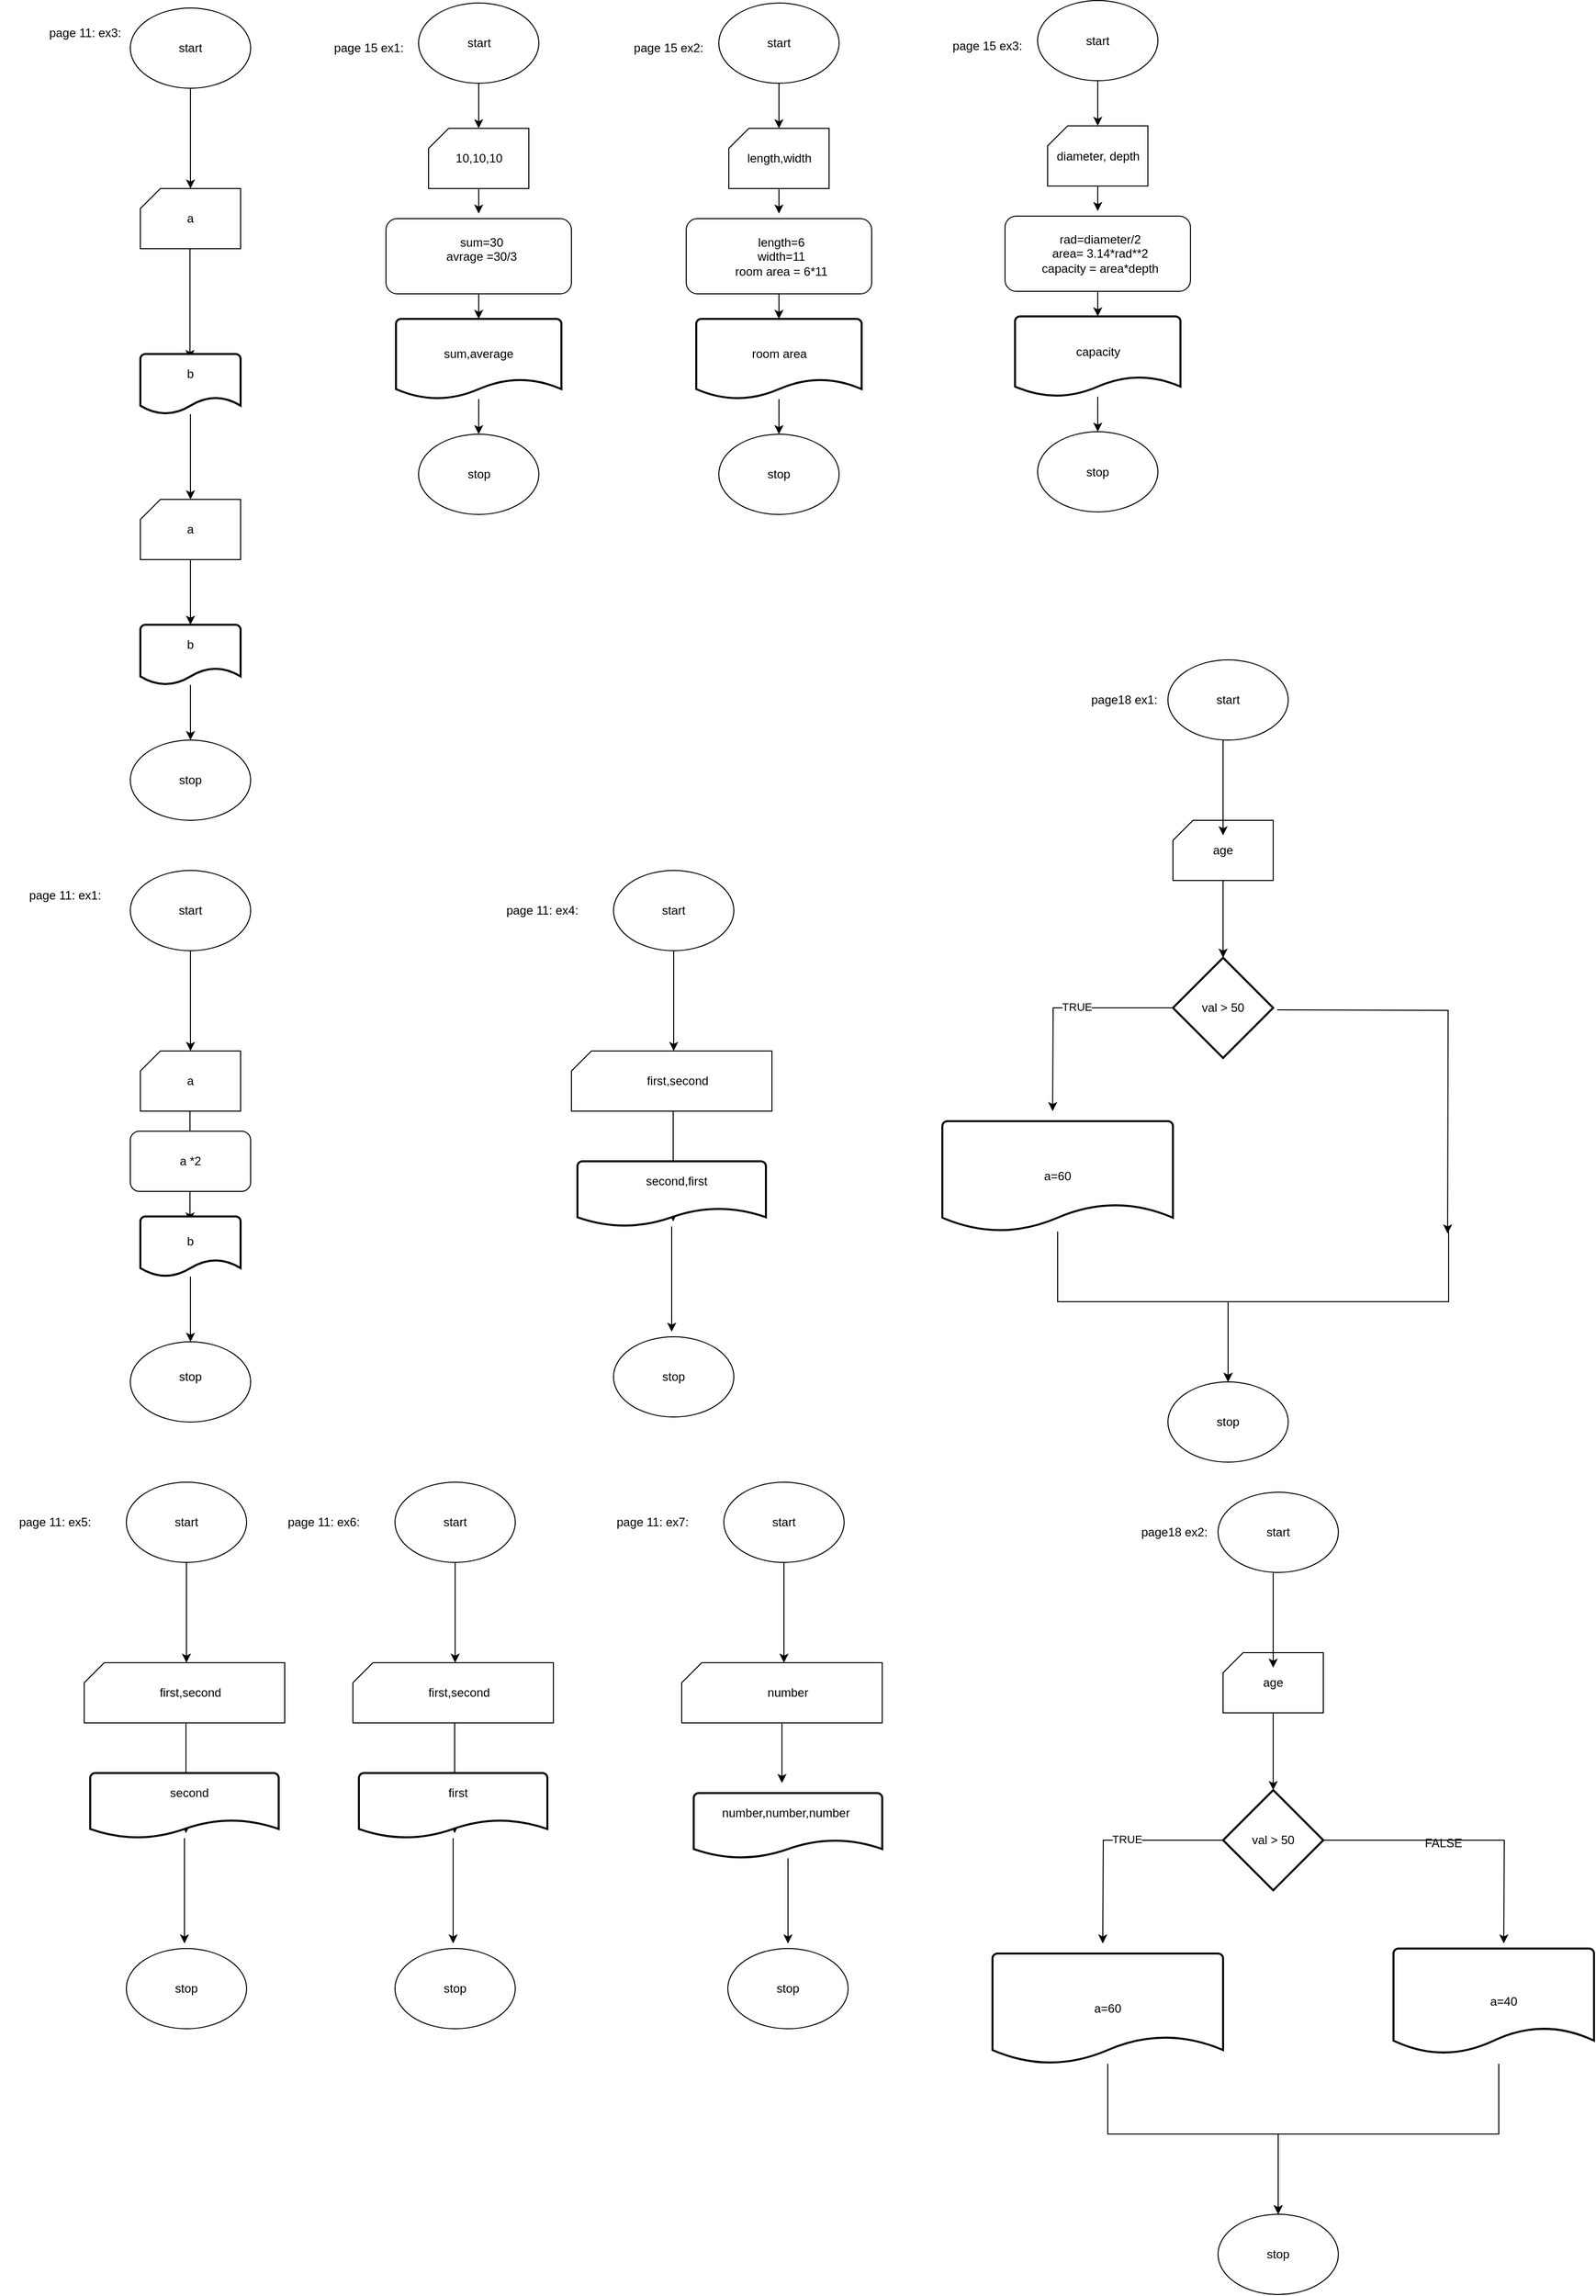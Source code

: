 <mxfile version="23.1.8" type="device">
  <diagram name="Page-1" id="hLnUzKsIZfY_c8V2M1LN">
    <mxGraphModel dx="2030" dy="745" grid="1" gridSize="10" guides="1" tooltips="1" connect="1" arrows="1" fold="1" page="1" pageScale="1" pageWidth="850" pageHeight="1100" math="0" shadow="0">
      <root>
        <mxCell id="0" />
        <mxCell id="1" parent="0" />
        <mxCell id="En5BO94fpWZc0f9aam7_-2" style="edgeStyle=orthogonalEdgeStyle;rounded=0;orthogonalLoop=1;jettySize=auto;html=1;" parent="1" source="En5BO94fpWZc0f9aam7_-1" edge="1">
          <mxGeometry relative="1" as="geometry">
            <mxPoint x="-640" y="260" as="targetPoint" />
          </mxGeometry>
        </mxCell>
        <mxCell id="En5BO94fpWZc0f9aam7_-1" value="" style="ellipse;whiteSpace=wrap;html=1;" parent="1" vertex="1">
          <mxGeometry x="-700" y="80" width="120" height="80" as="geometry" />
        </mxCell>
        <mxCell id="En5BO94fpWZc0f9aam7_-5" style="edgeStyle=orthogonalEdgeStyle;rounded=0;orthogonalLoop=1;jettySize=auto;html=1;entryX=0.5;entryY=0;entryDx=0;entryDy=0;entryPerimeter=0;" parent="1" edge="1">
          <mxGeometry relative="1" as="geometry">
            <mxPoint x="-640.5" y="430" as="targetPoint" />
            <mxPoint x="-640.5" y="310" as="sourcePoint" />
            <Array as="points">
              <mxPoint x="-640" y="390" />
              <mxPoint x="-640" y="390" />
            </Array>
          </mxGeometry>
        </mxCell>
        <mxCell id="En5BO94fpWZc0f9aam7_-4" value="" style="verticalLabelPosition=bottom;verticalAlign=top;html=1;shape=card;whiteSpace=wrap;size=20;arcSize=12;" parent="1" vertex="1">
          <mxGeometry x="-690" y="260" width="100" height="60" as="geometry" />
        </mxCell>
        <mxCell id="En5BO94fpWZc0f9aam7_-6" value="a" style="text;html=1;align=center;verticalAlign=middle;whiteSpace=wrap;rounded=0;" parent="1" vertex="1">
          <mxGeometry x="-670" y="275" width="60" height="30" as="geometry" />
        </mxCell>
        <mxCell id="En5BO94fpWZc0f9aam7_-9" value="start" style="text;html=1;align=center;verticalAlign=middle;whiteSpace=wrap;rounded=0;" parent="1" vertex="1">
          <mxGeometry x="-670" y="105" width="60" height="30" as="geometry" />
        </mxCell>
        <mxCell id="En5BO94fpWZc0f9aam7_-14" value="" style="ellipse;whiteSpace=wrap;html=1;" parent="1" vertex="1">
          <mxGeometry x="-700" y="810" width="120" height="80" as="geometry" />
        </mxCell>
        <mxCell id="En5BO94fpWZc0f9aam7_-15" value="stop" style="text;html=1;align=center;verticalAlign=middle;whiteSpace=wrap;rounded=0;" parent="1" vertex="1">
          <mxGeometry x="-670" y="835" width="60" height="30" as="geometry" />
        </mxCell>
        <mxCell id="i2CHwRuFtvmLIltVAc5B-16" value="" style="strokeWidth=2;html=1;shape=mxgraph.flowchart.document2;whiteSpace=wrap;size=0.283;" vertex="1" parent="1">
          <mxGeometry x="-690" y="425" width="100" height="60" as="geometry" />
        </mxCell>
        <mxCell id="i2CHwRuFtvmLIltVAc5B-17" value="b" style="text;html=1;align=center;verticalAlign=middle;whiteSpace=wrap;rounded=0;" vertex="1" parent="1">
          <mxGeometry x="-670" y="430" width="60" height="30" as="geometry" />
        </mxCell>
        <mxCell id="i2CHwRuFtvmLIltVAc5B-28" style="edgeStyle=orthogonalEdgeStyle;rounded=0;orthogonalLoop=1;jettySize=auto;html=1;exitX=0.5;exitY=1;exitDx=0;exitDy=0;exitPerimeter=0;" edge="1" parent="1" source="i2CHwRuFtvmLIltVAc5B-24" target="i2CHwRuFtvmLIltVAc5B-26">
          <mxGeometry relative="1" as="geometry" />
        </mxCell>
        <mxCell id="i2CHwRuFtvmLIltVAc5B-24" value="" style="verticalLabelPosition=bottom;verticalAlign=top;html=1;shape=card;whiteSpace=wrap;size=20;arcSize=12;" vertex="1" parent="1">
          <mxGeometry x="-690" y="570" width="100" height="60" as="geometry" />
        </mxCell>
        <mxCell id="i2CHwRuFtvmLIltVAc5B-25" value="a" style="text;html=1;align=center;verticalAlign=middle;whiteSpace=wrap;rounded=0;" vertex="1" parent="1">
          <mxGeometry x="-670" y="585" width="60" height="30" as="geometry" />
        </mxCell>
        <mxCell id="i2CHwRuFtvmLIltVAc5B-30" style="edgeStyle=orthogonalEdgeStyle;rounded=0;orthogonalLoop=1;jettySize=auto;html=1;entryX=0.5;entryY=0;entryDx=0;entryDy=0;" edge="1" parent="1" source="i2CHwRuFtvmLIltVAc5B-26" target="En5BO94fpWZc0f9aam7_-14">
          <mxGeometry relative="1" as="geometry" />
        </mxCell>
        <mxCell id="i2CHwRuFtvmLIltVAc5B-26" value="" style="strokeWidth=2;html=1;shape=mxgraph.flowchart.document2;whiteSpace=wrap;size=0.283;" vertex="1" parent="1">
          <mxGeometry x="-690" y="695" width="100" height="60" as="geometry" />
        </mxCell>
        <mxCell id="i2CHwRuFtvmLIltVAc5B-27" value="b" style="text;html=1;align=center;verticalAlign=middle;whiteSpace=wrap;rounded=0;" vertex="1" parent="1">
          <mxGeometry x="-670" y="700" width="60" height="30" as="geometry" />
        </mxCell>
        <mxCell id="i2CHwRuFtvmLIltVAc5B-29" style="edgeStyle=orthogonalEdgeStyle;rounded=0;orthogonalLoop=1;jettySize=auto;html=1;entryX=0.5;entryY=0;entryDx=0;entryDy=0;entryPerimeter=0;" edge="1" parent="1" source="i2CHwRuFtvmLIltVAc5B-16" target="i2CHwRuFtvmLIltVAc5B-24">
          <mxGeometry relative="1" as="geometry" />
        </mxCell>
        <mxCell id="i2CHwRuFtvmLIltVAc5B-31" style="edgeStyle=orthogonalEdgeStyle;rounded=0;orthogonalLoop=1;jettySize=auto;html=1;" edge="1" parent="1" source="i2CHwRuFtvmLIltVAc5B-32">
          <mxGeometry relative="1" as="geometry">
            <mxPoint x="-640" y="1120" as="targetPoint" />
          </mxGeometry>
        </mxCell>
        <mxCell id="i2CHwRuFtvmLIltVAc5B-32" value="" style="ellipse;whiteSpace=wrap;html=1;" vertex="1" parent="1">
          <mxGeometry x="-700" y="940" width="120" height="80" as="geometry" />
        </mxCell>
        <mxCell id="i2CHwRuFtvmLIltVAc5B-33" style="edgeStyle=orthogonalEdgeStyle;rounded=0;orthogonalLoop=1;jettySize=auto;html=1;entryX=0.5;entryY=0;entryDx=0;entryDy=0;entryPerimeter=0;" edge="1" parent="1">
          <mxGeometry relative="1" as="geometry">
            <mxPoint x="-640.5" y="1290" as="targetPoint" />
            <mxPoint x="-640.5" y="1170" as="sourcePoint" />
            <Array as="points">
              <mxPoint x="-640" y="1250" />
              <mxPoint x="-640" y="1250" />
            </Array>
          </mxGeometry>
        </mxCell>
        <mxCell id="i2CHwRuFtvmLIltVAc5B-34" value="" style="verticalLabelPosition=bottom;verticalAlign=top;html=1;shape=card;whiteSpace=wrap;size=20;arcSize=12;" vertex="1" parent="1">
          <mxGeometry x="-690" y="1120" width="100" height="60" as="geometry" />
        </mxCell>
        <mxCell id="i2CHwRuFtvmLIltVAc5B-35" value="a" style="text;html=1;align=center;verticalAlign=middle;whiteSpace=wrap;rounded=0;" vertex="1" parent="1">
          <mxGeometry x="-670" y="1135" width="60" height="30" as="geometry" />
        </mxCell>
        <mxCell id="i2CHwRuFtvmLIltVAc5B-36" value="start" style="text;html=1;align=center;verticalAlign=middle;whiteSpace=wrap;rounded=0;" vertex="1" parent="1">
          <mxGeometry x="-670" y="965" width="60" height="30" as="geometry" />
        </mxCell>
        <mxCell id="i2CHwRuFtvmLIltVAc5B-41" style="edgeStyle=orthogonalEdgeStyle;rounded=0;orthogonalLoop=1;jettySize=auto;html=1;entryX=0.5;entryY=0;entryDx=0;entryDy=0;" edge="1" parent="1" source="i2CHwRuFtvmLIltVAc5B-37" target="i2CHwRuFtvmLIltVAc5B-39">
          <mxGeometry relative="1" as="geometry" />
        </mxCell>
        <mxCell id="i2CHwRuFtvmLIltVAc5B-37" value="" style="strokeWidth=2;html=1;shape=mxgraph.flowchart.document2;whiteSpace=wrap;size=0.283;" vertex="1" parent="1">
          <mxGeometry x="-690" y="1285" width="100" height="60" as="geometry" />
        </mxCell>
        <mxCell id="i2CHwRuFtvmLIltVAc5B-39" value="" style="ellipse;whiteSpace=wrap;html=1;" vertex="1" parent="1">
          <mxGeometry x="-700" y="1410" width="120" height="80" as="geometry" />
        </mxCell>
        <mxCell id="i2CHwRuFtvmLIltVAc5B-40" value="stop" style="text;html=1;align=center;verticalAlign=middle;whiteSpace=wrap;rounded=0;" vertex="1" parent="1">
          <mxGeometry x="-670" y="1430" width="60" height="30" as="geometry" />
        </mxCell>
        <mxCell id="i2CHwRuFtvmLIltVAc5B-42" value="page 11: ex1:" style="text;html=1;align=center;verticalAlign=middle;whiteSpace=wrap;rounded=0;" vertex="1" parent="1">
          <mxGeometry x="-820" y="950" width="110" height="30" as="geometry" />
        </mxCell>
        <mxCell id="i2CHwRuFtvmLIltVAc5B-43" value="page 11: ex3:" style="text;html=1;align=center;verticalAlign=middle;whiteSpace=wrap;rounded=0;" vertex="1" parent="1">
          <mxGeometry x="-800" y="90" width="110" height="30" as="geometry" />
        </mxCell>
        <mxCell id="i2CHwRuFtvmLIltVAc5B-44" style="edgeStyle=orthogonalEdgeStyle;rounded=0;orthogonalLoop=1;jettySize=auto;html=1;" edge="1" parent="1" source="i2CHwRuFtvmLIltVAc5B-45">
          <mxGeometry relative="1" as="geometry">
            <mxPoint x="-158" y="1120" as="targetPoint" />
          </mxGeometry>
        </mxCell>
        <mxCell id="i2CHwRuFtvmLIltVAc5B-45" value="" style="ellipse;whiteSpace=wrap;html=1;" vertex="1" parent="1">
          <mxGeometry x="-218" y="940" width="120" height="80" as="geometry" />
        </mxCell>
        <mxCell id="i2CHwRuFtvmLIltVAc5B-46" style="edgeStyle=orthogonalEdgeStyle;rounded=0;orthogonalLoop=1;jettySize=auto;html=1;entryX=0.5;entryY=0;entryDx=0;entryDy=0;entryPerimeter=0;" edge="1" parent="1">
          <mxGeometry relative="1" as="geometry">
            <mxPoint x="-158.5" y="1290" as="targetPoint" />
            <mxPoint x="-158.5" y="1170" as="sourcePoint" />
            <Array as="points">
              <mxPoint x="-158" y="1250" />
              <mxPoint x="-158" y="1250" />
            </Array>
          </mxGeometry>
        </mxCell>
        <mxCell id="i2CHwRuFtvmLIltVAc5B-47" value="" style="verticalLabelPosition=bottom;verticalAlign=top;html=1;shape=card;whiteSpace=wrap;size=20;arcSize=12;" vertex="1" parent="1">
          <mxGeometry x="-260" y="1120" width="200" height="60" as="geometry" />
        </mxCell>
        <mxCell id="i2CHwRuFtvmLIltVAc5B-48" value="first,second" style="text;html=1;align=center;verticalAlign=middle;whiteSpace=wrap;rounded=0;" vertex="1" parent="1">
          <mxGeometry x="-228" y="1135" width="148" height="30" as="geometry" />
        </mxCell>
        <mxCell id="i2CHwRuFtvmLIltVAc5B-49" value="start" style="text;html=1;align=center;verticalAlign=middle;whiteSpace=wrap;rounded=0;" vertex="1" parent="1">
          <mxGeometry x="-188" y="965" width="60" height="30" as="geometry" />
        </mxCell>
        <mxCell id="i2CHwRuFtvmLIltVAc5B-54" style="edgeStyle=orthogonalEdgeStyle;rounded=0;orthogonalLoop=1;jettySize=auto;html=1;" edge="1" parent="1" source="i2CHwRuFtvmLIltVAc5B-50">
          <mxGeometry relative="1" as="geometry">
            <mxPoint x="-160" y="1400" as="targetPoint" />
          </mxGeometry>
        </mxCell>
        <mxCell id="i2CHwRuFtvmLIltVAc5B-50" value="" style="strokeWidth=2;html=1;shape=mxgraph.flowchart.document2;whiteSpace=wrap;size=0.283;" vertex="1" parent="1">
          <mxGeometry x="-254" y="1230" width="188" height="65" as="geometry" />
        </mxCell>
        <mxCell id="i2CHwRuFtvmLIltVAc5B-51" value="second,first" style="text;html=1;align=center;verticalAlign=middle;whiteSpace=wrap;rounded=0;" vertex="1" parent="1">
          <mxGeometry x="-234" y="1235" width="158" height="30" as="geometry" />
        </mxCell>
        <mxCell id="i2CHwRuFtvmLIltVAc5B-52" value="" style="ellipse;whiteSpace=wrap;html=1;" vertex="1" parent="1">
          <mxGeometry x="-218" y="1405" width="120" height="80" as="geometry" />
        </mxCell>
        <mxCell id="i2CHwRuFtvmLIltVAc5B-53" value="stop" style="text;html=1;align=center;verticalAlign=middle;whiteSpace=wrap;rounded=0;" vertex="1" parent="1">
          <mxGeometry x="-188" y="1430" width="60" height="30" as="geometry" />
        </mxCell>
        <mxCell id="i2CHwRuFtvmLIltVAc5B-55" value="page 11: ex4:" style="text;html=1;align=center;verticalAlign=middle;whiteSpace=wrap;rounded=0;" vertex="1" parent="1">
          <mxGeometry x="-344" y="965" width="110" height="30" as="geometry" />
        </mxCell>
        <mxCell id="i2CHwRuFtvmLIltVAc5B-56" value="" style="rounded=1;whiteSpace=wrap;html=1;" vertex="1" parent="1">
          <mxGeometry x="-700" y="1200" width="120" height="60" as="geometry" />
        </mxCell>
        <mxCell id="i2CHwRuFtvmLIltVAc5B-57" value="a *2" style="text;html=1;align=center;verticalAlign=middle;whiteSpace=wrap;rounded=0;" vertex="1" parent="1">
          <mxGeometry x="-670" y="1215" width="60" height="30" as="geometry" />
        </mxCell>
        <mxCell id="i2CHwRuFtvmLIltVAc5B-58" value="b" style="text;html=1;align=center;verticalAlign=middle;whiteSpace=wrap;rounded=0;" vertex="1" parent="1">
          <mxGeometry x="-670" y="1295" width="60" height="30" as="geometry" />
        </mxCell>
        <mxCell id="i2CHwRuFtvmLIltVAc5B-59" style="edgeStyle=orthogonalEdgeStyle;rounded=0;orthogonalLoop=1;jettySize=auto;html=1;" edge="1" parent="1" source="i2CHwRuFtvmLIltVAc5B-60">
          <mxGeometry relative="1" as="geometry">
            <mxPoint x="-644" y="1730" as="targetPoint" />
          </mxGeometry>
        </mxCell>
        <mxCell id="i2CHwRuFtvmLIltVAc5B-60" value="" style="ellipse;whiteSpace=wrap;html=1;" vertex="1" parent="1">
          <mxGeometry x="-704" y="1550" width="120" height="80" as="geometry" />
        </mxCell>
        <mxCell id="i2CHwRuFtvmLIltVAc5B-61" style="edgeStyle=orthogonalEdgeStyle;rounded=0;orthogonalLoop=1;jettySize=auto;html=1;entryX=0.5;entryY=0;entryDx=0;entryDy=0;entryPerimeter=0;" edge="1" parent="1">
          <mxGeometry relative="1" as="geometry">
            <mxPoint x="-644.5" y="1900" as="targetPoint" />
            <mxPoint x="-644.5" y="1780" as="sourcePoint" />
            <Array as="points">
              <mxPoint x="-644" y="1860" />
              <mxPoint x="-644" y="1860" />
            </Array>
          </mxGeometry>
        </mxCell>
        <mxCell id="i2CHwRuFtvmLIltVAc5B-62" value="" style="verticalLabelPosition=bottom;verticalAlign=top;html=1;shape=card;whiteSpace=wrap;size=20;arcSize=12;" vertex="1" parent="1">
          <mxGeometry x="-746" y="1730" width="200" height="60" as="geometry" />
        </mxCell>
        <mxCell id="i2CHwRuFtvmLIltVAc5B-63" value="first,second" style="text;html=1;align=center;verticalAlign=middle;whiteSpace=wrap;rounded=0;" vertex="1" parent="1">
          <mxGeometry x="-714" y="1745" width="148" height="30" as="geometry" />
        </mxCell>
        <mxCell id="i2CHwRuFtvmLIltVAc5B-64" value="start" style="text;html=1;align=center;verticalAlign=middle;whiteSpace=wrap;rounded=0;" vertex="1" parent="1">
          <mxGeometry x="-674" y="1575" width="60" height="30" as="geometry" />
        </mxCell>
        <mxCell id="i2CHwRuFtvmLIltVAc5B-65" style="edgeStyle=orthogonalEdgeStyle;rounded=0;orthogonalLoop=1;jettySize=auto;html=1;" edge="1" parent="1" source="i2CHwRuFtvmLIltVAc5B-66">
          <mxGeometry relative="1" as="geometry">
            <mxPoint x="-646" y="2010" as="targetPoint" />
          </mxGeometry>
        </mxCell>
        <mxCell id="i2CHwRuFtvmLIltVAc5B-66" value="" style="strokeWidth=2;html=1;shape=mxgraph.flowchart.document2;whiteSpace=wrap;size=0.283;" vertex="1" parent="1">
          <mxGeometry x="-740" y="1840" width="188" height="65" as="geometry" />
        </mxCell>
        <mxCell id="i2CHwRuFtvmLIltVAc5B-67" value="second" style="text;html=1;align=center;verticalAlign=middle;whiteSpace=wrap;rounded=0;" vertex="1" parent="1">
          <mxGeometry x="-720" y="1845" width="158" height="30" as="geometry" />
        </mxCell>
        <mxCell id="i2CHwRuFtvmLIltVAc5B-68" value="" style="ellipse;whiteSpace=wrap;html=1;" vertex="1" parent="1">
          <mxGeometry x="-704" y="2015" width="120" height="80" as="geometry" />
        </mxCell>
        <mxCell id="i2CHwRuFtvmLIltVAc5B-69" value="stop" style="text;html=1;align=center;verticalAlign=middle;whiteSpace=wrap;rounded=0;" vertex="1" parent="1">
          <mxGeometry x="-674" y="2040" width="60" height="30" as="geometry" />
        </mxCell>
        <mxCell id="i2CHwRuFtvmLIltVAc5B-70" value="page 11: ex5:" style="text;html=1;align=center;verticalAlign=middle;whiteSpace=wrap;rounded=0;" vertex="1" parent="1">
          <mxGeometry x="-830" y="1575" width="110" height="30" as="geometry" />
        </mxCell>
        <mxCell id="i2CHwRuFtvmLIltVAc5B-71" style="edgeStyle=orthogonalEdgeStyle;rounded=0;orthogonalLoop=1;jettySize=auto;html=1;" edge="1" parent="1" source="i2CHwRuFtvmLIltVAc5B-72">
          <mxGeometry relative="1" as="geometry">
            <mxPoint x="-376" y="1730" as="targetPoint" />
          </mxGeometry>
        </mxCell>
        <mxCell id="i2CHwRuFtvmLIltVAc5B-72" value="" style="ellipse;whiteSpace=wrap;html=1;" vertex="1" parent="1">
          <mxGeometry x="-436" y="1550" width="120" height="80" as="geometry" />
        </mxCell>
        <mxCell id="i2CHwRuFtvmLIltVAc5B-73" style="edgeStyle=orthogonalEdgeStyle;rounded=0;orthogonalLoop=1;jettySize=auto;html=1;entryX=0.5;entryY=0;entryDx=0;entryDy=0;entryPerimeter=0;" edge="1" parent="1">
          <mxGeometry relative="1" as="geometry">
            <mxPoint x="-376.5" y="1900" as="targetPoint" />
            <mxPoint x="-376.5" y="1780" as="sourcePoint" />
            <Array as="points">
              <mxPoint x="-376" y="1860" />
              <mxPoint x="-376" y="1860" />
            </Array>
          </mxGeometry>
        </mxCell>
        <mxCell id="i2CHwRuFtvmLIltVAc5B-74" value="" style="verticalLabelPosition=bottom;verticalAlign=top;html=1;shape=card;whiteSpace=wrap;size=20;arcSize=12;" vertex="1" parent="1">
          <mxGeometry x="-478" y="1730" width="200" height="60" as="geometry" />
        </mxCell>
        <mxCell id="i2CHwRuFtvmLIltVAc5B-75" value="first,second" style="text;html=1;align=center;verticalAlign=middle;whiteSpace=wrap;rounded=0;" vertex="1" parent="1">
          <mxGeometry x="-446" y="1745" width="148" height="30" as="geometry" />
        </mxCell>
        <mxCell id="i2CHwRuFtvmLIltVAc5B-76" value="start" style="text;html=1;align=center;verticalAlign=middle;whiteSpace=wrap;rounded=0;" vertex="1" parent="1">
          <mxGeometry x="-406" y="1575" width="60" height="30" as="geometry" />
        </mxCell>
        <mxCell id="i2CHwRuFtvmLIltVAc5B-77" style="edgeStyle=orthogonalEdgeStyle;rounded=0;orthogonalLoop=1;jettySize=auto;html=1;" edge="1" parent="1" source="i2CHwRuFtvmLIltVAc5B-78">
          <mxGeometry relative="1" as="geometry">
            <mxPoint x="-378" y="2010" as="targetPoint" />
          </mxGeometry>
        </mxCell>
        <mxCell id="i2CHwRuFtvmLIltVAc5B-78" value="" style="strokeWidth=2;html=1;shape=mxgraph.flowchart.document2;whiteSpace=wrap;size=0.283;" vertex="1" parent="1">
          <mxGeometry x="-472" y="1840" width="188" height="65" as="geometry" />
        </mxCell>
        <mxCell id="i2CHwRuFtvmLIltVAc5B-79" value="first" style="text;html=1;align=center;verticalAlign=middle;whiteSpace=wrap;rounded=0;" vertex="1" parent="1">
          <mxGeometry x="-452" y="1845" width="158" height="30" as="geometry" />
        </mxCell>
        <mxCell id="i2CHwRuFtvmLIltVAc5B-80" value="" style="ellipse;whiteSpace=wrap;html=1;" vertex="1" parent="1">
          <mxGeometry x="-436" y="2015" width="120" height="80" as="geometry" />
        </mxCell>
        <mxCell id="i2CHwRuFtvmLIltVAc5B-81" value="stop" style="text;html=1;align=center;verticalAlign=middle;whiteSpace=wrap;rounded=0;" vertex="1" parent="1">
          <mxGeometry x="-406" y="2040" width="60" height="30" as="geometry" />
        </mxCell>
        <mxCell id="i2CHwRuFtvmLIltVAc5B-82" value="page 11: ex6:" style="text;html=1;align=center;verticalAlign=middle;whiteSpace=wrap;rounded=0;" vertex="1" parent="1">
          <mxGeometry x="-562" y="1575" width="110" height="30" as="geometry" />
        </mxCell>
        <mxCell id="i2CHwRuFtvmLIltVAc5B-83" style="edgeStyle=orthogonalEdgeStyle;rounded=0;orthogonalLoop=1;jettySize=auto;html=1;" edge="1" parent="1" source="i2CHwRuFtvmLIltVAc5B-84">
          <mxGeometry relative="1" as="geometry">
            <mxPoint x="-48" y="1730" as="targetPoint" />
          </mxGeometry>
        </mxCell>
        <mxCell id="i2CHwRuFtvmLIltVAc5B-84" value="" style="ellipse;whiteSpace=wrap;html=1;" vertex="1" parent="1">
          <mxGeometry x="-108" y="1550" width="120" height="80" as="geometry" />
        </mxCell>
        <mxCell id="i2CHwRuFtvmLIltVAc5B-99" style="edgeStyle=orthogonalEdgeStyle;rounded=0;orthogonalLoop=1;jettySize=auto;html=1;" edge="1" parent="1" source="i2CHwRuFtvmLIltVAc5B-86">
          <mxGeometry relative="1" as="geometry">
            <mxPoint x="-50" y="1850" as="targetPoint" />
            <Array as="points">
              <mxPoint x="-50" y="1820" />
              <mxPoint x="-50" y="1820" />
            </Array>
          </mxGeometry>
        </mxCell>
        <mxCell id="i2CHwRuFtvmLIltVAc5B-86" value="" style="verticalLabelPosition=bottom;verticalAlign=top;html=1;shape=card;whiteSpace=wrap;size=20;arcSize=12;" vertex="1" parent="1">
          <mxGeometry x="-150" y="1730" width="200" height="60" as="geometry" />
        </mxCell>
        <mxCell id="i2CHwRuFtvmLIltVAc5B-87" value="number" style="text;html=1;align=center;verticalAlign=middle;whiteSpace=wrap;rounded=0;" vertex="1" parent="1">
          <mxGeometry x="-118" y="1745" width="148" height="30" as="geometry" />
        </mxCell>
        <mxCell id="i2CHwRuFtvmLIltVAc5B-88" value="start" style="text;html=1;align=center;verticalAlign=middle;whiteSpace=wrap;rounded=0;" vertex="1" parent="1">
          <mxGeometry x="-78" y="1575" width="60" height="30" as="geometry" />
        </mxCell>
        <mxCell id="i2CHwRuFtvmLIltVAc5B-98" style="edgeStyle=orthogonalEdgeStyle;rounded=0;orthogonalLoop=1;jettySize=auto;html=1;" edge="1" parent="1" source="i2CHwRuFtvmLIltVAc5B-90">
          <mxGeometry relative="1" as="geometry">
            <mxPoint x="-44" y="2010" as="targetPoint" />
          </mxGeometry>
        </mxCell>
        <mxCell id="i2CHwRuFtvmLIltVAc5B-90" value="" style="strokeWidth=2;html=1;shape=mxgraph.flowchart.document2;whiteSpace=wrap;size=0.283;" vertex="1" parent="1">
          <mxGeometry x="-138" y="1860" width="188" height="65" as="geometry" />
        </mxCell>
        <mxCell id="i2CHwRuFtvmLIltVAc5B-91" value="number,number,number" style="text;html=1;align=center;verticalAlign=middle;whiteSpace=wrap;rounded=0;" vertex="1" parent="1">
          <mxGeometry x="-125" y="1865" width="158" height="30" as="geometry" />
        </mxCell>
        <mxCell id="i2CHwRuFtvmLIltVAc5B-92" value="" style="ellipse;whiteSpace=wrap;html=1;" vertex="1" parent="1">
          <mxGeometry x="-104" y="2015" width="120" height="80" as="geometry" />
        </mxCell>
        <mxCell id="i2CHwRuFtvmLIltVAc5B-93" value="stop" style="text;html=1;align=center;verticalAlign=middle;whiteSpace=wrap;rounded=0;" vertex="1" parent="1">
          <mxGeometry x="-74" y="2040" width="60" height="30" as="geometry" />
        </mxCell>
        <mxCell id="i2CHwRuFtvmLIltVAc5B-94" value="page 11: ex7:" style="text;html=1;align=center;verticalAlign=middle;whiteSpace=wrap;rounded=0;" vertex="1" parent="1">
          <mxGeometry x="-234" y="1575" width="110" height="30" as="geometry" />
        </mxCell>
        <mxCell id="i2CHwRuFtvmLIltVAc5B-100" value="" style="ellipse;whiteSpace=wrap;html=1;" vertex="1" parent="1">
          <mxGeometry x="-412.5" y="75" width="120" height="80" as="geometry" />
        </mxCell>
        <mxCell id="i2CHwRuFtvmLIltVAc5B-112" style="edgeStyle=orthogonalEdgeStyle;rounded=0;orthogonalLoop=1;jettySize=auto;html=1;" edge="1" parent="1" source="i2CHwRuFtvmLIltVAc5B-102">
          <mxGeometry relative="1" as="geometry">
            <mxPoint x="-352.5" y="285" as="targetPoint" />
          </mxGeometry>
        </mxCell>
        <mxCell id="i2CHwRuFtvmLIltVAc5B-102" value="" style="verticalLabelPosition=bottom;verticalAlign=top;html=1;shape=card;whiteSpace=wrap;size=20;arcSize=12;" vertex="1" parent="1">
          <mxGeometry x="-402.5" y="200" width="100" height="60" as="geometry" />
        </mxCell>
        <mxCell id="i2CHwRuFtvmLIltVAc5B-105" style="edgeStyle=orthogonalEdgeStyle;rounded=0;orthogonalLoop=1;jettySize=auto;html=1;" edge="1" parent="1" source="i2CHwRuFtvmLIltVAc5B-104" target="i2CHwRuFtvmLIltVAc5B-106">
          <mxGeometry relative="1" as="geometry">
            <mxPoint x="-352.5" y="515" as="targetPoint" />
          </mxGeometry>
        </mxCell>
        <mxCell id="i2CHwRuFtvmLIltVAc5B-104" value="" style="strokeWidth=2;html=1;shape=mxgraph.flowchart.document2;whiteSpace=wrap;size=0.25;" vertex="1" parent="1">
          <mxGeometry x="-435" y="390" width="165" height="80" as="geometry" />
        </mxCell>
        <mxCell id="i2CHwRuFtvmLIltVAc5B-106" value="" style="ellipse;whiteSpace=wrap;html=1;" vertex="1" parent="1">
          <mxGeometry x="-412.5" y="505" width="120" height="80" as="geometry" />
        </mxCell>
        <mxCell id="i2CHwRuFtvmLIltVAc5B-107" value="start" style="text;html=1;align=center;verticalAlign=middle;whiteSpace=wrap;rounded=0;" vertex="1" parent="1">
          <mxGeometry x="-382.5" y="100" width="60" height="30" as="geometry" />
        </mxCell>
        <mxCell id="i2CHwRuFtvmLIltVAc5B-108" value="stop" style="text;html=1;align=center;verticalAlign=middle;whiteSpace=wrap;rounded=0;" vertex="1" parent="1">
          <mxGeometry x="-382.5" y="530" width="60" height="30" as="geometry" />
        </mxCell>
        <mxCell id="i2CHwRuFtvmLIltVAc5B-109" style="edgeStyle=orthogonalEdgeStyle;rounded=0;orthogonalLoop=1;jettySize=auto;html=1;entryX=0.5;entryY=0;entryDx=0;entryDy=0;entryPerimeter=0;" edge="1" parent="1" source="i2CHwRuFtvmLIltVAc5B-100" target="i2CHwRuFtvmLIltVAc5B-102">
          <mxGeometry relative="1" as="geometry" />
        </mxCell>
        <mxCell id="i2CHwRuFtvmLIltVAc5B-110" value="10,10,10" style="text;html=1;align=center;verticalAlign=middle;whiteSpace=wrap;rounded=0;" vertex="1" parent="1">
          <mxGeometry x="-382.5" y="215" width="60" height="30" as="geometry" />
        </mxCell>
        <mxCell id="i2CHwRuFtvmLIltVAc5B-111" value="" style="rounded=1;whiteSpace=wrap;html=1;" vertex="1" parent="1">
          <mxGeometry x="-445" y="290" width="185" height="75" as="geometry" />
        </mxCell>
        <mxCell id="i2CHwRuFtvmLIltVAc5B-113" style="edgeStyle=orthogonalEdgeStyle;rounded=0;orthogonalLoop=1;jettySize=auto;html=1;entryX=0.5;entryY=0;entryDx=0;entryDy=0;entryPerimeter=0;" edge="1" parent="1" source="i2CHwRuFtvmLIltVAc5B-111" target="i2CHwRuFtvmLIltVAc5B-104">
          <mxGeometry relative="1" as="geometry" />
        </mxCell>
        <mxCell id="i2CHwRuFtvmLIltVAc5B-114" value="sum=30&lt;br&gt;avrage =30/3&lt;div&gt;&lt;br/&gt;&lt;/div&gt;" style="text;html=1;align=center;verticalAlign=middle;whiteSpace=wrap;rounded=0;" vertex="1" parent="1">
          <mxGeometry x="-407.5" y="295" width="115" height="65" as="geometry" />
        </mxCell>
        <mxCell id="i2CHwRuFtvmLIltVAc5B-115" value="sum,average" style="text;html=1;align=center;verticalAlign=middle;whiteSpace=wrap;rounded=0;" vertex="1" parent="1">
          <mxGeometry x="-430" y="410" width="155" height="30" as="geometry" />
        </mxCell>
        <mxCell id="i2CHwRuFtvmLIltVAc5B-116" value="page 15 ex1:" style="text;html=1;align=center;verticalAlign=middle;whiteSpace=wrap;rounded=0;" vertex="1" parent="1">
          <mxGeometry x="-517.5" y="105" width="110" height="30" as="geometry" />
        </mxCell>
        <mxCell id="i2CHwRuFtvmLIltVAc5B-117" value="" style="ellipse;whiteSpace=wrap;html=1;" vertex="1" parent="1">
          <mxGeometry x="-113" y="75" width="120" height="80" as="geometry" />
        </mxCell>
        <mxCell id="i2CHwRuFtvmLIltVAc5B-118" style="edgeStyle=orthogonalEdgeStyle;rounded=0;orthogonalLoop=1;jettySize=auto;html=1;" edge="1" parent="1" source="i2CHwRuFtvmLIltVAc5B-119">
          <mxGeometry relative="1" as="geometry">
            <mxPoint x="-53" y="285" as="targetPoint" />
          </mxGeometry>
        </mxCell>
        <mxCell id="i2CHwRuFtvmLIltVAc5B-119" value="" style="verticalLabelPosition=bottom;verticalAlign=top;html=1;shape=card;whiteSpace=wrap;size=20;arcSize=12;" vertex="1" parent="1">
          <mxGeometry x="-103" y="200" width="100" height="60" as="geometry" />
        </mxCell>
        <mxCell id="i2CHwRuFtvmLIltVAc5B-120" style="edgeStyle=orthogonalEdgeStyle;rounded=0;orthogonalLoop=1;jettySize=auto;html=1;" edge="1" parent="1" source="i2CHwRuFtvmLIltVAc5B-121" target="i2CHwRuFtvmLIltVAc5B-122">
          <mxGeometry relative="1" as="geometry">
            <mxPoint x="-53" y="515" as="targetPoint" />
          </mxGeometry>
        </mxCell>
        <mxCell id="i2CHwRuFtvmLIltVAc5B-121" value="" style="strokeWidth=2;html=1;shape=mxgraph.flowchart.document2;whiteSpace=wrap;size=0.25;" vertex="1" parent="1">
          <mxGeometry x="-135.5" y="390" width="165" height="80" as="geometry" />
        </mxCell>
        <mxCell id="i2CHwRuFtvmLIltVAc5B-122" value="" style="ellipse;whiteSpace=wrap;html=1;" vertex="1" parent="1">
          <mxGeometry x="-113" y="505" width="120" height="80" as="geometry" />
        </mxCell>
        <mxCell id="i2CHwRuFtvmLIltVAc5B-123" value="start" style="text;html=1;align=center;verticalAlign=middle;whiteSpace=wrap;rounded=0;" vertex="1" parent="1">
          <mxGeometry x="-83" y="100" width="60" height="30" as="geometry" />
        </mxCell>
        <mxCell id="i2CHwRuFtvmLIltVAc5B-124" value="stop" style="text;html=1;align=center;verticalAlign=middle;whiteSpace=wrap;rounded=0;" vertex="1" parent="1">
          <mxGeometry x="-83" y="530" width="60" height="30" as="geometry" />
        </mxCell>
        <mxCell id="i2CHwRuFtvmLIltVAc5B-125" style="edgeStyle=orthogonalEdgeStyle;rounded=0;orthogonalLoop=1;jettySize=auto;html=1;entryX=0.5;entryY=0;entryDx=0;entryDy=0;entryPerimeter=0;" edge="1" parent="1" source="i2CHwRuFtvmLIltVAc5B-117" target="i2CHwRuFtvmLIltVAc5B-119">
          <mxGeometry relative="1" as="geometry" />
        </mxCell>
        <mxCell id="i2CHwRuFtvmLIltVAc5B-126" value="length,width" style="text;html=1;align=center;verticalAlign=middle;whiteSpace=wrap;rounded=0;" vertex="1" parent="1">
          <mxGeometry x="-95.5" y="215" width="85" height="30" as="geometry" />
        </mxCell>
        <mxCell id="i2CHwRuFtvmLIltVAc5B-127" value="" style="rounded=1;whiteSpace=wrap;html=1;" vertex="1" parent="1">
          <mxGeometry x="-145.5" y="290" width="185" height="75" as="geometry" />
        </mxCell>
        <mxCell id="i2CHwRuFtvmLIltVAc5B-128" style="edgeStyle=orthogonalEdgeStyle;rounded=0;orthogonalLoop=1;jettySize=auto;html=1;entryX=0.5;entryY=0;entryDx=0;entryDy=0;entryPerimeter=0;" edge="1" parent="1" source="i2CHwRuFtvmLIltVAc5B-127" target="i2CHwRuFtvmLIltVAc5B-121">
          <mxGeometry relative="1" as="geometry" />
        </mxCell>
        <mxCell id="i2CHwRuFtvmLIltVAc5B-129" value="length=6&lt;br&gt;width=11&lt;div&gt;room area = 6*11&lt;/div&gt;" style="text;html=1;align=center;verticalAlign=middle;whiteSpace=wrap;rounded=0;" vertex="1" parent="1">
          <mxGeometry x="-133" y="295" width="165" height="65" as="geometry" />
        </mxCell>
        <mxCell id="i2CHwRuFtvmLIltVAc5B-130" value="room area" style="text;html=1;align=center;verticalAlign=middle;whiteSpace=wrap;rounded=0;" vertex="1" parent="1">
          <mxGeometry x="-130.5" y="410" width="155" height="30" as="geometry" />
        </mxCell>
        <mxCell id="i2CHwRuFtvmLIltVAc5B-131" value="page 15 ex2:" style="text;html=1;align=center;verticalAlign=middle;whiteSpace=wrap;rounded=0;" vertex="1" parent="1">
          <mxGeometry x="-218" y="105" width="110" height="30" as="geometry" />
        </mxCell>
        <mxCell id="i2CHwRuFtvmLIltVAc5B-132" value="" style="ellipse;whiteSpace=wrap;html=1;" vertex="1" parent="1">
          <mxGeometry x="205" y="72.5" width="120" height="80" as="geometry" />
        </mxCell>
        <mxCell id="i2CHwRuFtvmLIltVAc5B-133" style="edgeStyle=orthogonalEdgeStyle;rounded=0;orthogonalLoop=1;jettySize=auto;html=1;" edge="1" parent="1" source="i2CHwRuFtvmLIltVAc5B-134">
          <mxGeometry relative="1" as="geometry">
            <mxPoint x="265" y="282.5" as="targetPoint" />
          </mxGeometry>
        </mxCell>
        <mxCell id="i2CHwRuFtvmLIltVAc5B-134" value="" style="verticalLabelPosition=bottom;verticalAlign=top;html=1;shape=card;whiteSpace=wrap;size=20;arcSize=12;" vertex="1" parent="1">
          <mxGeometry x="215" y="197.5" width="100" height="60" as="geometry" />
        </mxCell>
        <mxCell id="i2CHwRuFtvmLIltVAc5B-135" style="edgeStyle=orthogonalEdgeStyle;rounded=0;orthogonalLoop=1;jettySize=auto;html=1;" edge="1" parent="1" source="i2CHwRuFtvmLIltVAc5B-136" target="i2CHwRuFtvmLIltVAc5B-137">
          <mxGeometry relative="1" as="geometry">
            <mxPoint x="265" y="512.5" as="targetPoint" />
          </mxGeometry>
        </mxCell>
        <mxCell id="i2CHwRuFtvmLIltVAc5B-136" value="" style="strokeWidth=2;html=1;shape=mxgraph.flowchart.document2;whiteSpace=wrap;size=0.25;" vertex="1" parent="1">
          <mxGeometry x="182.5" y="387.5" width="165" height="80" as="geometry" />
        </mxCell>
        <mxCell id="i2CHwRuFtvmLIltVAc5B-137" value="" style="ellipse;whiteSpace=wrap;html=1;" vertex="1" parent="1">
          <mxGeometry x="205" y="502.5" width="120" height="80" as="geometry" />
        </mxCell>
        <mxCell id="i2CHwRuFtvmLIltVAc5B-138" value="start" style="text;html=1;align=center;verticalAlign=middle;whiteSpace=wrap;rounded=0;" vertex="1" parent="1">
          <mxGeometry x="235" y="97.5" width="60" height="30" as="geometry" />
        </mxCell>
        <mxCell id="i2CHwRuFtvmLIltVAc5B-139" value="stop" style="text;html=1;align=center;verticalAlign=middle;whiteSpace=wrap;rounded=0;" vertex="1" parent="1">
          <mxGeometry x="235" y="527.5" width="60" height="30" as="geometry" />
        </mxCell>
        <mxCell id="i2CHwRuFtvmLIltVAc5B-140" style="edgeStyle=orthogonalEdgeStyle;rounded=0;orthogonalLoop=1;jettySize=auto;html=1;entryX=0.5;entryY=0;entryDx=0;entryDy=0;entryPerimeter=0;" edge="1" parent="1" source="i2CHwRuFtvmLIltVAc5B-132" target="i2CHwRuFtvmLIltVAc5B-134">
          <mxGeometry relative="1" as="geometry" />
        </mxCell>
        <mxCell id="i2CHwRuFtvmLIltVAc5B-141" value="diameter, depth" style="text;html=1;align=center;verticalAlign=middle;whiteSpace=wrap;rounded=0;" vertex="1" parent="1">
          <mxGeometry x="222.5" y="212.5" width="85" height="30" as="geometry" />
        </mxCell>
        <mxCell id="i2CHwRuFtvmLIltVAc5B-142" value="" style="rounded=1;whiteSpace=wrap;html=1;" vertex="1" parent="1">
          <mxGeometry x="172.5" y="287.5" width="185" height="75" as="geometry" />
        </mxCell>
        <mxCell id="i2CHwRuFtvmLIltVAc5B-143" style="edgeStyle=orthogonalEdgeStyle;rounded=0;orthogonalLoop=1;jettySize=auto;html=1;entryX=0.5;entryY=0;entryDx=0;entryDy=0;entryPerimeter=0;" edge="1" parent="1" source="i2CHwRuFtvmLIltVAc5B-142" target="i2CHwRuFtvmLIltVAc5B-136">
          <mxGeometry relative="1" as="geometry" />
        </mxCell>
        <mxCell id="i2CHwRuFtvmLIltVAc5B-144" value="rad=diameter/2&lt;br&gt;area= 3.14*rad**2&lt;div&gt;capacity = area*depth&lt;/div&gt;" style="text;html=1;align=center;verticalAlign=middle;whiteSpace=wrap;rounded=0;" vertex="1" parent="1">
          <mxGeometry x="185" y="292.5" width="165" height="65" as="geometry" />
        </mxCell>
        <mxCell id="i2CHwRuFtvmLIltVAc5B-145" value="capacity" style="text;html=1;align=center;verticalAlign=middle;whiteSpace=wrap;rounded=0;" vertex="1" parent="1">
          <mxGeometry x="187.5" y="407.5" width="155" height="30" as="geometry" />
        </mxCell>
        <mxCell id="i2CHwRuFtvmLIltVAc5B-146" value="page 15 ex3:" style="text;html=1;align=center;verticalAlign=middle;whiteSpace=wrap;rounded=0;" vertex="1" parent="1">
          <mxGeometry x="100" y="102.5" width="110" height="30" as="geometry" />
        </mxCell>
        <mxCell id="i2CHwRuFtvmLIltVAc5B-147" style="edgeStyle=orthogonalEdgeStyle;rounded=0;orthogonalLoop=1;jettySize=auto;html=1;" edge="1" parent="1" source="i2CHwRuFtvmLIltVAc5B-148" target="i2CHwRuFtvmLIltVAc5B-155">
          <mxGeometry relative="1" as="geometry" />
        </mxCell>
        <mxCell id="i2CHwRuFtvmLIltVAc5B-148" value="" style="verticalLabelPosition=bottom;verticalAlign=top;html=1;shape=card;whiteSpace=wrap;size=20;arcSize=12;" vertex="1" parent="1">
          <mxGeometry x="340" y="890" width="100" height="60" as="geometry" />
        </mxCell>
        <mxCell id="i2CHwRuFtvmLIltVAc5B-149" value="age" style="text;html=1;align=center;verticalAlign=middle;whiteSpace=wrap;rounded=0;" vertex="1" parent="1">
          <mxGeometry x="360" y="905" width="60" height="30" as="geometry" />
        </mxCell>
        <mxCell id="i2CHwRuFtvmLIltVAc5B-151" style="edgeStyle=orthogonalEdgeStyle;rounded=0;orthogonalLoop=1;jettySize=auto;html=1;" edge="1" parent="1">
          <mxGeometry relative="1" as="geometry">
            <mxPoint x="614" y="1302" as="targetPoint" />
            <mxPoint x="444" y="1079" as="sourcePoint" />
          </mxGeometry>
        </mxCell>
        <mxCell id="i2CHwRuFtvmLIltVAc5B-153" style="edgeStyle=orthogonalEdgeStyle;rounded=0;orthogonalLoop=1;jettySize=auto;html=1;" edge="1" parent="1" source="i2CHwRuFtvmLIltVAc5B-155">
          <mxGeometry relative="1" as="geometry">
            <mxPoint x="220" y="1180" as="targetPoint" />
          </mxGeometry>
        </mxCell>
        <mxCell id="i2CHwRuFtvmLIltVAc5B-154" value="TRUE" style="edgeLabel;html=1;align=center;verticalAlign=middle;resizable=0;points=[];" vertex="1" connectable="0" parent="i2CHwRuFtvmLIltVAc5B-153">
          <mxGeometry x="-0.139" y="-1" relative="1" as="geometry">
            <mxPoint as="offset" />
          </mxGeometry>
        </mxCell>
        <mxCell id="i2CHwRuFtvmLIltVAc5B-155" value="val &amp;gt; 50" style="strokeWidth=2;html=1;shape=mxgraph.flowchart.decision;whiteSpace=wrap;" vertex="1" parent="1">
          <mxGeometry x="340" y="1027" width="100" height="100" as="geometry" />
        </mxCell>
        <mxCell id="i2CHwRuFtvmLIltVAc5B-156" style="edgeStyle=orthogonalEdgeStyle;rounded=0;orthogonalLoop=1;jettySize=auto;html=1;" edge="1" parent="1" source="i2CHwRuFtvmLIltVAc5B-157" target="i2CHwRuFtvmLIltVAc5B-160">
          <mxGeometry relative="1" as="geometry">
            <Array as="points">
              <mxPoint x="225" y="1370" />
              <mxPoint x="395" y="1370" />
            </Array>
          </mxGeometry>
        </mxCell>
        <mxCell id="i2CHwRuFtvmLIltVAc5B-157" value="a=60" style="strokeWidth=2;html=1;shape=mxgraph.flowchart.document2;whiteSpace=wrap;size=0.25;" vertex="1" parent="1">
          <mxGeometry x="110" y="1190" width="230" height="110" as="geometry" />
        </mxCell>
        <mxCell id="i2CHwRuFtvmLIltVAc5B-158" style="edgeStyle=orthogonalEdgeStyle;rounded=0;orthogonalLoop=1;jettySize=auto;html=1;entryX=0.5;entryY=0;entryDx=0;entryDy=0;" edge="1" parent="1" target="i2CHwRuFtvmLIltVAc5B-160">
          <mxGeometry relative="1" as="geometry">
            <Array as="points">
              <mxPoint x="615" y="1370" />
              <mxPoint x="395" y="1370" />
            </Array>
            <mxPoint x="615" y="1300" as="sourcePoint" />
          </mxGeometry>
        </mxCell>
        <mxCell id="i2CHwRuFtvmLIltVAc5B-160" value="stop" style="ellipse;whiteSpace=wrap;html=1;" vertex="1" parent="1">
          <mxGeometry x="335" y="1450" width="120" height="80" as="geometry" />
        </mxCell>
        <mxCell id="i2CHwRuFtvmLIltVAc5B-161" value="" style="edgeStyle=orthogonalEdgeStyle;rounded=0;orthogonalLoop=1;jettySize=auto;html=1;" edge="1" parent="1" source="i2CHwRuFtvmLIltVAc5B-162" target="i2CHwRuFtvmLIltVAc5B-149">
          <mxGeometry relative="1" as="geometry">
            <Array as="points">
              <mxPoint x="390" y="830" />
              <mxPoint x="390" y="830" />
            </Array>
          </mxGeometry>
        </mxCell>
        <mxCell id="i2CHwRuFtvmLIltVAc5B-162" value="start" style="ellipse;whiteSpace=wrap;html=1;" vertex="1" parent="1">
          <mxGeometry x="335" y="730" width="120" height="80" as="geometry" />
        </mxCell>
        <mxCell id="i2CHwRuFtvmLIltVAc5B-166" value="page18 ex1:" style="text;html=1;align=center;verticalAlign=middle;whiteSpace=wrap;rounded=0;" vertex="1" parent="1">
          <mxGeometry x="239.5" y="755" width="103" height="30" as="geometry" />
        </mxCell>
        <mxCell id="i2CHwRuFtvmLIltVAc5B-167" style="edgeStyle=orthogonalEdgeStyle;rounded=0;orthogonalLoop=1;jettySize=auto;html=1;" edge="1" parent="1" source="i2CHwRuFtvmLIltVAc5B-168" target="i2CHwRuFtvmLIltVAc5B-173">
          <mxGeometry relative="1" as="geometry" />
        </mxCell>
        <mxCell id="i2CHwRuFtvmLIltVAc5B-168" value="" style="verticalLabelPosition=bottom;verticalAlign=top;html=1;shape=card;whiteSpace=wrap;size=20;arcSize=12;" vertex="1" parent="1">
          <mxGeometry x="390" y="1720" width="100" height="60" as="geometry" />
        </mxCell>
        <mxCell id="i2CHwRuFtvmLIltVAc5B-169" value="age" style="text;html=1;align=center;verticalAlign=middle;whiteSpace=wrap;rounded=0;" vertex="1" parent="1">
          <mxGeometry x="410" y="1735" width="60" height="30" as="geometry" />
        </mxCell>
        <mxCell id="i2CHwRuFtvmLIltVAc5B-171" style="edgeStyle=orthogonalEdgeStyle;rounded=0;orthogonalLoop=1;jettySize=auto;html=1;" edge="1" parent="1" source="i2CHwRuFtvmLIltVAc5B-173">
          <mxGeometry relative="1" as="geometry">
            <mxPoint x="270" y="2010" as="targetPoint" />
          </mxGeometry>
        </mxCell>
        <mxCell id="i2CHwRuFtvmLIltVAc5B-172" value="TRUE" style="edgeLabel;html=1;align=center;verticalAlign=middle;resizable=0;points=[];" vertex="1" connectable="0" parent="i2CHwRuFtvmLIltVAc5B-171">
          <mxGeometry x="-0.139" y="-1" relative="1" as="geometry">
            <mxPoint as="offset" />
          </mxGeometry>
        </mxCell>
        <mxCell id="i2CHwRuFtvmLIltVAc5B-183" style="edgeStyle=orthogonalEdgeStyle;rounded=0;orthogonalLoop=1;jettySize=auto;html=1;" edge="1" parent="1" source="i2CHwRuFtvmLIltVAc5B-173">
          <mxGeometry relative="1" as="geometry">
            <mxPoint x="670" y="2010" as="targetPoint" />
          </mxGeometry>
        </mxCell>
        <mxCell id="i2CHwRuFtvmLIltVAc5B-173" value="val &amp;gt; 50" style="strokeWidth=2;html=1;shape=mxgraph.flowchart.decision;whiteSpace=wrap;" vertex="1" parent="1">
          <mxGeometry x="390" y="1857" width="100" height="100" as="geometry" />
        </mxCell>
        <mxCell id="i2CHwRuFtvmLIltVAc5B-174" style="edgeStyle=orthogonalEdgeStyle;rounded=0;orthogonalLoop=1;jettySize=auto;html=1;" edge="1" parent="1" source="i2CHwRuFtvmLIltVAc5B-175" target="i2CHwRuFtvmLIltVAc5B-177">
          <mxGeometry relative="1" as="geometry">
            <Array as="points">
              <mxPoint x="275" y="2200" />
              <mxPoint x="445" y="2200" />
            </Array>
          </mxGeometry>
        </mxCell>
        <mxCell id="i2CHwRuFtvmLIltVAc5B-175" value="a=60" style="strokeWidth=2;html=1;shape=mxgraph.flowchart.document2;whiteSpace=wrap;size=0.25;" vertex="1" parent="1">
          <mxGeometry x="160" y="2020" width="230" height="110" as="geometry" />
        </mxCell>
        <mxCell id="i2CHwRuFtvmLIltVAc5B-176" style="edgeStyle=orthogonalEdgeStyle;rounded=0;orthogonalLoop=1;jettySize=auto;html=1;entryX=0.5;entryY=0;entryDx=0;entryDy=0;" edge="1" parent="1" target="i2CHwRuFtvmLIltVAc5B-177">
          <mxGeometry relative="1" as="geometry">
            <Array as="points">
              <mxPoint x="665" y="2200" />
              <mxPoint x="445" y="2200" />
            </Array>
            <mxPoint x="665" y="2130" as="sourcePoint" />
          </mxGeometry>
        </mxCell>
        <mxCell id="i2CHwRuFtvmLIltVAc5B-177" value="stop" style="ellipse;whiteSpace=wrap;html=1;" vertex="1" parent="1">
          <mxGeometry x="385" y="2280" width="120" height="80" as="geometry" />
        </mxCell>
        <mxCell id="i2CHwRuFtvmLIltVAc5B-178" value="" style="edgeStyle=orthogonalEdgeStyle;rounded=0;orthogonalLoop=1;jettySize=auto;html=1;" edge="1" parent="1" source="i2CHwRuFtvmLIltVAc5B-179" target="i2CHwRuFtvmLIltVAc5B-169">
          <mxGeometry relative="1" as="geometry">
            <Array as="points">
              <mxPoint x="440" y="1660" />
              <mxPoint x="440" y="1660" />
            </Array>
          </mxGeometry>
        </mxCell>
        <mxCell id="i2CHwRuFtvmLIltVAc5B-179" value="start" style="ellipse;whiteSpace=wrap;html=1;" vertex="1" parent="1">
          <mxGeometry x="385" y="1560" width="120" height="80" as="geometry" />
        </mxCell>
        <mxCell id="i2CHwRuFtvmLIltVAc5B-180" value="page18 ex2:" style="text;html=1;align=center;verticalAlign=middle;whiteSpace=wrap;rounded=0;" vertex="1" parent="1">
          <mxGeometry x="289.5" y="1585" width="103" height="30" as="geometry" />
        </mxCell>
        <mxCell id="i2CHwRuFtvmLIltVAc5B-181" value="FALSE" style="text;html=1;align=center;verticalAlign=middle;whiteSpace=wrap;rounded=0;" vertex="1" parent="1">
          <mxGeometry x="580" y="1895" width="60" height="30" as="geometry" />
        </mxCell>
        <mxCell id="i2CHwRuFtvmLIltVAc5B-182" value="" style="strokeWidth=2;html=1;shape=mxgraph.flowchart.document2;whiteSpace=wrap;size=0.25;" vertex="1" parent="1">
          <mxGeometry x="560" y="2015" width="200" height="105" as="geometry" />
        </mxCell>
        <mxCell id="i2CHwRuFtvmLIltVAc5B-184" value="a=40" style="text;html=1;align=center;verticalAlign=middle;whiteSpace=wrap;rounded=0;" vertex="1" parent="1">
          <mxGeometry x="590" y="2052.5" width="160" height="30" as="geometry" />
        </mxCell>
      </root>
    </mxGraphModel>
  </diagram>
</mxfile>
